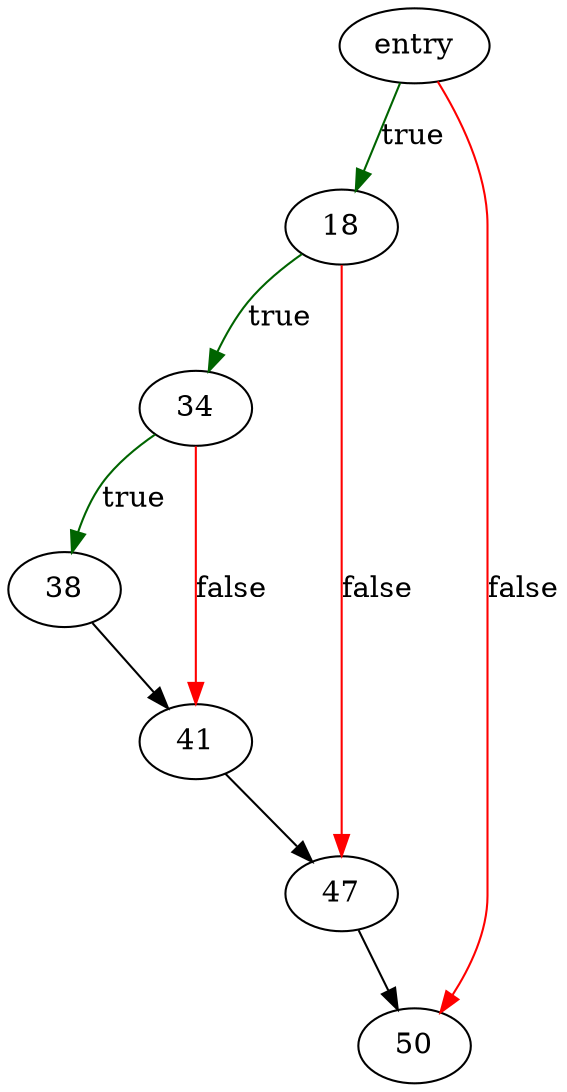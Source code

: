 digraph "exprCompareVariable" {
	// Node definitions.
	3 [label=entry];
	18;
	34;
	38;
	41;
	47;
	50;

	// Edge definitions.
	3 -> 18 [
		color=darkgreen
		label=true
	];
	3 -> 50 [
		color=red
		label=false
	];
	18 -> 34 [
		color=darkgreen
		label=true
	];
	18 -> 47 [
		color=red
		label=false
	];
	34 -> 38 [
		color=darkgreen
		label=true
	];
	34 -> 41 [
		color=red
		label=false
	];
	38 -> 41;
	41 -> 47;
	47 -> 50;
}